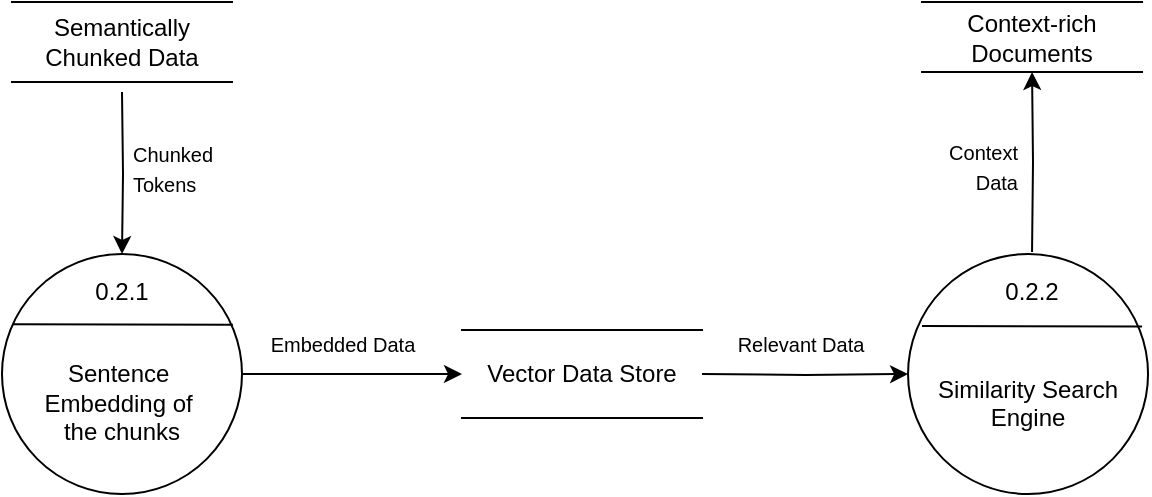 <mxfile version="28.0.6">
  <diagram name="Page-1" id="uKyPBy3g1jVxDce5RKM4">
    <mxGraphModel dx="1042" dy="527" grid="1" gridSize="10" guides="1" tooltips="1" connect="1" arrows="1" fold="1" page="1" pageScale="1" pageWidth="850" pageHeight="1100" math="0" shadow="0">
      <root>
        <mxCell id="0" />
        <mxCell id="1" parent="0" />
        <mxCell id="Tyzu09ZwuiHIX_BPrVbN-1" style="edgeStyle=orthogonalEdgeStyle;rounded=0;orthogonalLoop=1;jettySize=auto;html=1;exitX=0.5;exitY=1;exitDx=0;exitDy=0;entryX=0.5;entryY=0;entryDx=0;entryDy=0;" parent="1" target="Tyzu09ZwuiHIX_BPrVbN-5" edge="1">
          <mxGeometry relative="1" as="geometry">
            <mxPoint x="190" y="130" as="sourcePoint" />
          </mxGeometry>
        </mxCell>
        <mxCell id="Tyzu09ZwuiHIX_BPrVbN-24" style="edgeStyle=orthogonalEdgeStyle;rounded=0;orthogonalLoop=1;jettySize=auto;html=1;exitX=1;exitY=0.5;exitDx=0;exitDy=0;entryX=0;entryY=0.5;entryDx=0;entryDy=0;" parent="1" source="Tyzu09ZwuiHIX_BPrVbN-5" target="C9q3YQTlGq2BmQiNj0rg-1" edge="1">
          <mxGeometry relative="1" as="geometry">
            <mxPoint x="340" y="271" as="targetPoint" />
          </mxGeometry>
        </mxCell>
        <mxCell id="Tyzu09ZwuiHIX_BPrVbN-5" value="&lt;div&gt;&lt;br&gt;&lt;/div&gt;&lt;div&gt;&lt;br&gt;&lt;/div&gt;&lt;div&gt;Sentence&amp;nbsp;&lt;/div&gt;&lt;div&gt;Embedding of&amp;nbsp;&lt;/div&gt;&lt;div&gt;the chunks&lt;/div&gt;" style="ellipse;whiteSpace=wrap;html=1;aspect=fixed;" parent="1" vertex="1">
          <mxGeometry x="130" y="211" width="120" height="120" as="geometry" />
        </mxCell>
        <mxCell id="Tyzu09ZwuiHIX_BPrVbN-6" value="0.2.1" style="whiteSpace=wrap;html=1;strokeWidth=0;strokeColor=light-dark(default, #ffffff);" parent="1" vertex="1">
          <mxGeometry x="170" y="220" width="40" height="20" as="geometry" />
        </mxCell>
        <mxCell id="Tyzu09ZwuiHIX_BPrVbN-7" value="" style="endArrow=none;html=1;rounded=0;exitX=0.037;exitY=0.301;exitDx=0;exitDy=0;exitPerimeter=0;entryX=0.954;entryY=0.303;entryDx=0;entryDy=0;entryPerimeter=0;" parent="1" edge="1">
          <mxGeometry width="50" height="50" relative="1" as="geometry">
            <mxPoint x="135.44" y="246.12" as="sourcePoint" />
            <mxPoint x="245.48" y="246.36" as="targetPoint" />
          </mxGeometry>
        </mxCell>
        <mxCell id="Tyzu09ZwuiHIX_BPrVbN-8" style="edgeStyle=orthogonalEdgeStyle;rounded=0;orthogonalLoop=1;jettySize=auto;html=1;exitX=1;exitY=0.5;exitDx=0;exitDy=0;entryX=0;entryY=0.5;entryDx=0;entryDy=0;" parent="1" target="Tyzu09ZwuiHIX_BPrVbN-12" edge="1">
          <mxGeometry relative="1" as="geometry">
            <mxPoint x="480" y="271" as="sourcePoint" />
            <mxPoint x="558" y="271" as="targetPoint" />
          </mxGeometry>
        </mxCell>
        <mxCell id="Tyzu09ZwuiHIX_BPrVbN-11" value="" style="edgeStyle=orthogonalEdgeStyle;rounded=0;orthogonalLoop=1;jettySize=auto;html=1;entryX=0.5;entryY=1;entryDx=0;entryDy=0;" parent="1" target="Tyzu09ZwuiHIX_BPrVbN-23" edge="1">
          <mxGeometry relative="1" as="geometry">
            <mxPoint x="645.02" y="210" as="sourcePoint" />
            <mxPoint x="645.02" y="130" as="targetPoint" />
          </mxGeometry>
        </mxCell>
        <mxCell id="Tyzu09ZwuiHIX_BPrVbN-12" value="&lt;div&gt;&lt;br&gt;&lt;/div&gt;&lt;div&gt;&lt;span style=&quot;background-color: transparent; color: light-dark(rgb(0, 0, 0), rgb(255, 255, 255));&quot;&gt;&lt;br&gt;&lt;/span&gt;&lt;/div&gt;&lt;div&gt;&lt;span style=&quot;background-color: transparent; color: light-dark(rgb(0, 0, 0), rgb(255, 255, 255));&quot;&gt;Similarity Search Engine&lt;/span&gt;&lt;/div&gt;" style="ellipse;whiteSpace=wrap;html=1;aspect=fixed;" parent="1" vertex="1">
          <mxGeometry x="583.02" y="211" width="120" height="120" as="geometry" />
        </mxCell>
        <mxCell id="Tyzu09ZwuiHIX_BPrVbN-13" value="0.2.2" style="whiteSpace=wrap;html=1;strokeWidth=0;strokeColor=light-dark(default, #ffffff);" parent="1" vertex="1">
          <mxGeometry x="625.02" y="220" width="40" height="20" as="geometry" />
        </mxCell>
        <mxCell id="Tyzu09ZwuiHIX_BPrVbN-16" value="" style="endArrow=none;html=1;rounded=0;exitX=0.037;exitY=0.301;exitDx=0;exitDy=0;exitPerimeter=0;entryX=0.954;entryY=0.303;entryDx=0;entryDy=0;entryPerimeter=0;" parent="1" edge="1">
          <mxGeometry width="50" height="50" relative="1" as="geometry">
            <mxPoint x="590" y="247" as="sourcePoint" />
            <mxPoint x="700.04" y="247.24" as="targetPoint" />
          </mxGeometry>
        </mxCell>
        <mxCell id="Tyzu09ZwuiHIX_BPrVbN-17" value="&lt;font style=&quot;font-size: 10px;&quot;&gt;Embedded Data&lt;/font&gt;" style="text;html=1;align=center;verticalAlign=middle;resizable=0;points=[];autosize=1;strokeColor=none;fillColor=none;" parent="1" vertex="1">
          <mxGeometry x="250" y="241" width="100" height="30" as="geometry" />
        </mxCell>
        <mxCell id="Tyzu09ZwuiHIX_BPrVbN-18" value="&lt;span style=&quot;font-size: 10px;&quot;&gt;Relevant Data&lt;/span&gt;" style="text;html=1;align=center;verticalAlign=middle;resizable=0;points=[];autosize=1;strokeColor=none;fillColor=none;" parent="1" vertex="1">
          <mxGeometry x="484" y="241" width="90" height="30" as="geometry" />
        </mxCell>
        <mxCell id="Tyzu09ZwuiHIX_BPrVbN-19" value="&lt;span style=&quot;font-size: 10px;&quot;&gt;Context&lt;/span&gt;&lt;div&gt;&lt;span style=&quot;font-size: 10px;&quot;&gt;Data&lt;/span&gt;&lt;/div&gt;" style="text;html=1;align=right;verticalAlign=middle;resizable=0;points=[];autosize=1;strokeColor=none;fillColor=none;" parent="1" vertex="1">
          <mxGeometry x="579.02" y="147" width="60" height="40" as="geometry" />
        </mxCell>
        <mxCell id="Tyzu09ZwuiHIX_BPrVbN-20" value="Semantically Chunked Data" style="html=1;dashed=0;whiteSpace=wrap;shape=partialRectangle;right=0;left=0;" parent="1" vertex="1">
          <mxGeometry x="135" y="85" width="110" height="40" as="geometry" />
        </mxCell>
        <mxCell id="Tyzu09ZwuiHIX_BPrVbN-22" value="&lt;div style=&quot;text-align: left;&quot;&gt;&lt;span style=&quot;font-size: 10px;&quot;&gt;Chunked&lt;/span&gt;&lt;/div&gt;&lt;div style=&quot;text-align: left;&quot;&gt;&lt;span style=&quot;font-size: 10px;&quot;&gt;Tokens&lt;/span&gt;&lt;/div&gt;" style="text;html=1;align=center;verticalAlign=middle;resizable=0;points=[];autosize=1;strokeColor=none;fillColor=none;" parent="1" vertex="1">
          <mxGeometry x="185" y="148" width="60" height="40" as="geometry" />
        </mxCell>
        <mxCell id="Tyzu09ZwuiHIX_BPrVbN-23" value="Context-rich Documents" style="html=1;dashed=0;whiteSpace=wrap;shape=partialRectangle;right=0;left=0;" parent="1" vertex="1">
          <mxGeometry x="590.02" y="85" width="110" height="35" as="geometry" />
        </mxCell>
        <mxCell id="C9q3YQTlGq2BmQiNj0rg-1" value="Vector Data Store" style="html=1;dashed=0;whiteSpace=wrap;shape=partialRectangle;right=0;left=0;" parent="1" vertex="1">
          <mxGeometry x="360" y="249" width="120" height="44" as="geometry" />
        </mxCell>
      </root>
    </mxGraphModel>
  </diagram>
</mxfile>
